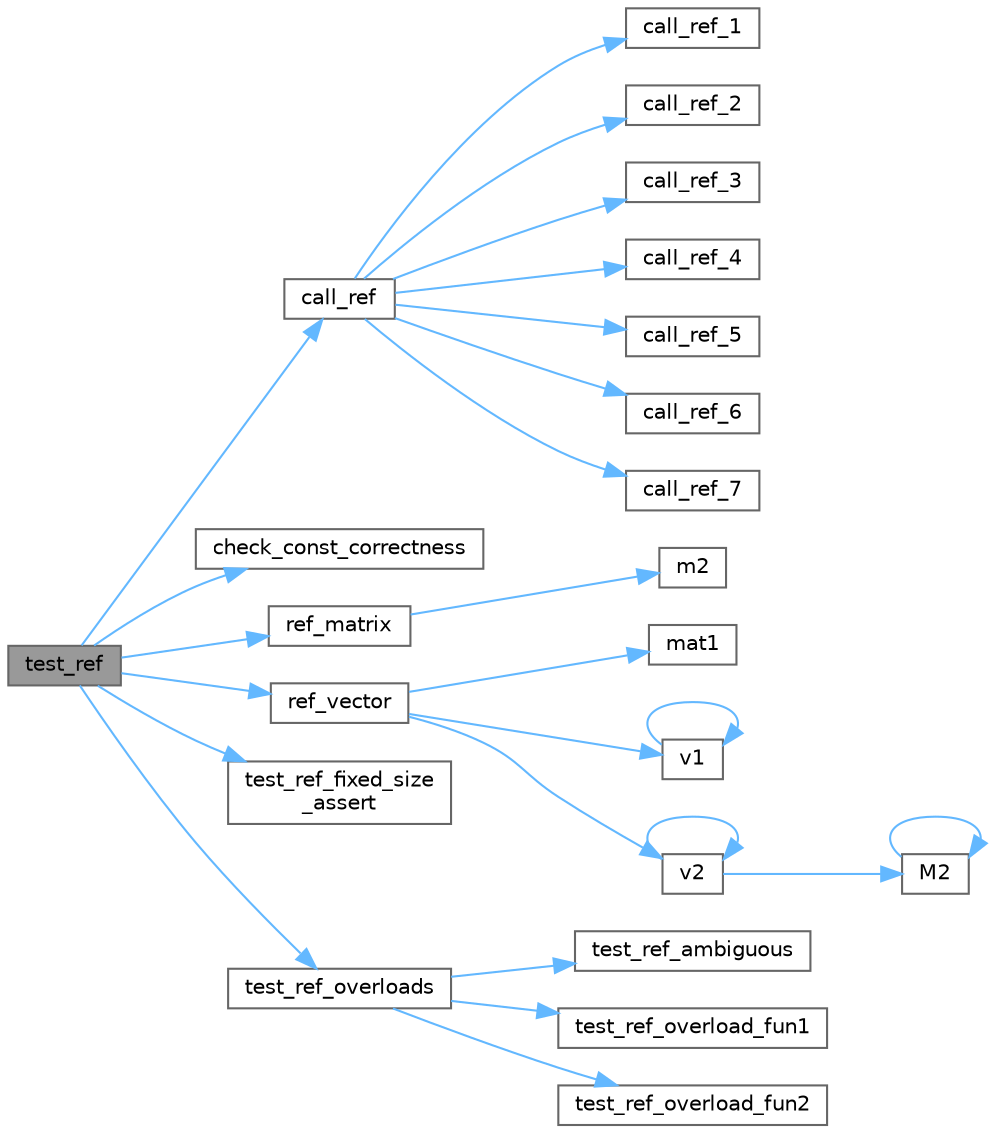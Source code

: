 digraph "test_ref"
{
 // LATEX_PDF_SIZE
  bgcolor="transparent";
  edge [fontname=Helvetica,fontsize=10,labelfontname=Helvetica,labelfontsize=10];
  node [fontname=Helvetica,fontsize=10,shape=box,height=0.2,width=0.4];
  rankdir="LR";
  Node1 [id="Node000001",label="test_ref",height=0.2,width=0.4,color="gray40", fillcolor="grey60", style="filled", fontcolor="black",tooltip=" "];
  Node1 -> Node2 [id="edge1_Node000001_Node000002",color="steelblue1",style="solid",tooltip=" "];
  Node2 [id="Node000002",label="call_ref",height=0.2,width=0.4,color="grey40", fillcolor="white", style="filled",URL="$ref_8cpp.html#a3bc63964aaec4de1e01e58e2d8586cad",tooltip=" "];
  Node2 -> Node3 [id="edge2_Node000002_Node000003",color="steelblue1",style="solid",tooltip=" "];
  Node3 [id="Node000003",label="call_ref_1",height=0.2,width=0.4,color="grey40", fillcolor="white", style="filled",URL="$ref_8cpp.html#afb90ae13ecdde9b323c35422e5d708bc",tooltip=" "];
  Node2 -> Node4 [id="edge3_Node000002_Node000004",color="steelblue1",style="solid",tooltip=" "];
  Node4 [id="Node000004",label="call_ref_2",height=0.2,width=0.4,color="grey40", fillcolor="white", style="filled",URL="$ref_8cpp.html#aca09c3943ac5583302575e6c5d1fca10",tooltip=" "];
  Node2 -> Node5 [id="edge4_Node000002_Node000005",color="steelblue1",style="solid",tooltip=" "];
  Node5 [id="Node000005",label="call_ref_3",height=0.2,width=0.4,color="grey40", fillcolor="white", style="filled",URL="$ref_8cpp.html#a91ce3c85050719599e2370cb573a8bdb",tooltip=" "];
  Node2 -> Node6 [id="edge5_Node000002_Node000006",color="steelblue1",style="solid",tooltip=" "];
  Node6 [id="Node000006",label="call_ref_4",height=0.2,width=0.4,color="grey40", fillcolor="white", style="filled",URL="$ref_8cpp.html#a339077b0b669c9b40e950f3e4ec4a963",tooltip=" "];
  Node2 -> Node7 [id="edge6_Node000002_Node000007",color="steelblue1",style="solid",tooltip=" "];
  Node7 [id="Node000007",label="call_ref_5",height=0.2,width=0.4,color="grey40", fillcolor="white", style="filled",URL="$ref_8cpp.html#a6ed0292e3e3be31330bf8dc6d6987396",tooltip=" "];
  Node2 -> Node8 [id="edge7_Node000002_Node000008",color="steelblue1",style="solid",tooltip=" "];
  Node8 [id="Node000008",label="call_ref_6",height=0.2,width=0.4,color="grey40", fillcolor="white", style="filled",URL="$ref_8cpp.html#a26830a7c1195024a75790de9da99ac15",tooltip=" "];
  Node2 -> Node9 [id="edge8_Node000002_Node000009",color="steelblue1",style="solid",tooltip=" "];
  Node9 [id="Node000009",label="call_ref_7",height=0.2,width=0.4,color="grey40", fillcolor="white", style="filled",URL="$ref_8cpp.html#a2e598b69ff6a819e8a0c94cf19bef6f9",tooltip=" "];
  Node1 -> Node10 [id="edge9_Node000001_Node000010",color="steelblue1",style="solid",tooltip=" "];
  Node10 [id="Node000010",label="check_const_correctness",height=0.2,width=0.4,color="grey40", fillcolor="white", style="filled",URL="$ref_8cpp.html#ac0b4510a36bfb31b4bb3b305b9b5112c",tooltip=" "];
  Node1 -> Node11 [id="edge10_Node000001_Node000011",color="steelblue1",style="solid",tooltip=" "];
  Node11 [id="Node000011",label="ref_matrix",height=0.2,width=0.4,color="grey40", fillcolor="white", style="filled",URL="$ref_8cpp.html#a7b346fe0ed7624e92350dcc4fc38fc81",tooltip=" "];
  Node11 -> Node12 [id="edge11_Node000011_Node000012",color="steelblue1",style="solid",tooltip=" "];
  Node12 [id="Node000012",label="m2",height=0.2,width=0.4,color="grey40", fillcolor="white", style="filled",URL="$_tutorial___map__using_8cpp.html#ab3a01b595d22393ace0d30d5fa299f76",tooltip=" "];
  Node1 -> Node13 [id="edge12_Node000001_Node000013",color="steelblue1",style="solid",tooltip=" "];
  Node13 [id="Node000013",label="ref_vector",height=0.2,width=0.4,color="grey40", fillcolor="white", style="filled",URL="$ref_8cpp.html#a7afbc6b25c4e85e4da65d7877e36d2ed",tooltip=" "];
  Node13 -> Node14 [id="edge13_Node000013_Node000014",color="steelblue1",style="solid",tooltip=" "];
  Node14 [id="Node000014",label="mat1",height=0.2,width=0.4,color="grey40", fillcolor="white", style="filled",URL="$_tutorial___advanced_initialization___three_ways_8cpp.html#a41fdd9e057fe4da2425ee385b574be93",tooltip=" "];
  Node13 -> Node15 [id="edge14_Node000013_Node000015",color="steelblue1",style="solid",tooltip=" "];
  Node15 [id="Node000015",label="v1",height=0.2,width=0.4,color="grey40", fillcolor="white", style="filled",URL="$_tutorial___reshape_mat2_vec_8cpp.html#a10bd710692c91bc238f2e1da77730678",tooltip=" "];
  Node15 -> Node15 [id="edge15_Node000015_Node000015",color="steelblue1",style="solid",tooltip=" "];
  Node13 -> Node16 [id="edge16_Node000013_Node000016",color="steelblue1",style="solid",tooltip=" "];
  Node16 [id="Node000016",label="v2",height=0.2,width=0.4,color="grey40", fillcolor="white", style="filled",URL="$_tutorial___reshape_mat2_vec_8cpp.html#a3eb30a79de469336df46f4f5f0bfb84f",tooltip=" "];
  Node16 -> Node17 [id="edge17_Node000016_Node000017",color="steelblue1",style="solid",tooltip=" "];
  Node17 [id="Node000017",label="M2",height=0.2,width=0.4,color="grey40", fillcolor="white", style="filled",URL="$_tutorial___reshape_mat2_mat_8cpp.html#ae3dc3553f10a3c3e5d701dc35895d1e4",tooltip=" "];
  Node17 -> Node17 [id="edge18_Node000017_Node000017",color="steelblue1",style="solid",tooltip=" "];
  Node16 -> Node16 [id="edge19_Node000016_Node000016",color="steelblue1",style="solid",tooltip=" "];
  Node1 -> Node18 [id="edge20_Node000001_Node000018",color="steelblue1",style="solid",tooltip=" "];
  Node18 [id="Node000018",label="test_ref_fixed_size\l_assert",height=0.2,width=0.4,color="grey40", fillcolor="white", style="filled",URL="$ref_8cpp.html#a4babc10e047c62d1ba592766c7363347",tooltip=" "];
  Node1 -> Node19 [id="edge21_Node000001_Node000019",color="steelblue1",style="solid",tooltip=" "];
  Node19 [id="Node000019",label="test_ref_overloads",height=0.2,width=0.4,color="grey40", fillcolor="white", style="filled",URL="$ref_8cpp.html#a716ccc6f2b991bc4fd0a48863d2c3b68",tooltip=" "];
  Node19 -> Node20 [id="edge22_Node000019_Node000020",color="steelblue1",style="solid",tooltip=" "];
  Node20 [id="Node000020",label="test_ref_ambiguous",height=0.2,width=0.4,color="grey40", fillcolor="white", style="filled",URL="$ref_8cpp.html#a5b9d7f21d8365ff0d0d9768d2798166e",tooltip=" "];
  Node19 -> Node21 [id="edge23_Node000019_Node000021",color="steelblue1",style="solid",tooltip=" "];
  Node21 [id="Node000021",label="test_ref_overload_fun1",height=0.2,width=0.4,color="grey40", fillcolor="white", style="filled",URL="$ref_8cpp.html#ad973f110c88a79db88f766649cfe7a07",tooltip=" "];
  Node19 -> Node22 [id="edge24_Node000019_Node000022",color="steelblue1",style="solid",tooltip=" "];
  Node22 [id="Node000022",label="test_ref_overload_fun2",height=0.2,width=0.4,color="grey40", fillcolor="white", style="filled",URL="$ref_8cpp.html#ae8a5039ebe18dd2043cec3f7608df882",tooltip=" "];
}
